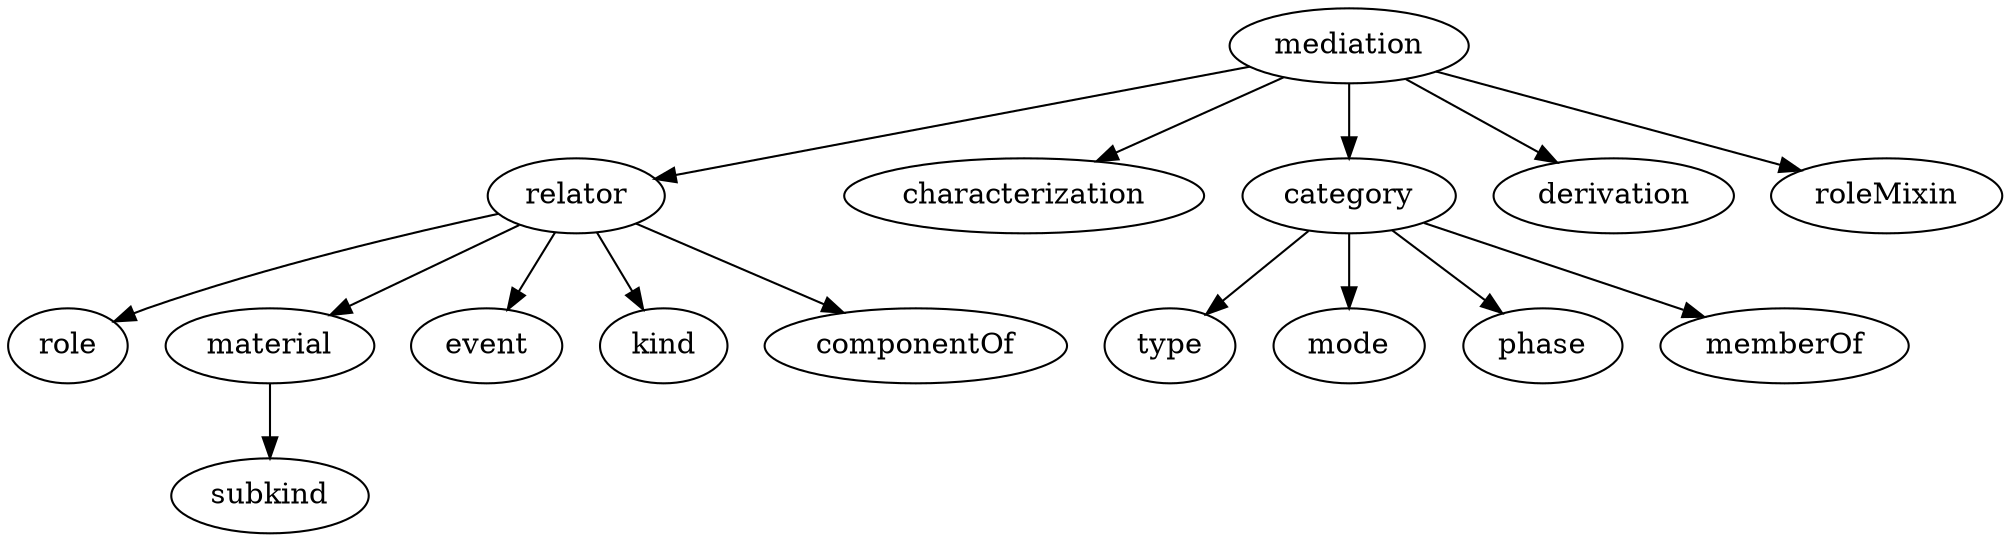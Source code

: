 strict digraph  {
mediation;
relator;
characterization;
category;
derivation;
roleMixin;
role;
material;
event;
kind;
componentOf;
subkind;
type;
mode;
phase;
memberOf;
mediation -> relator;
mediation -> characterization;
mediation -> category;
mediation -> derivation;
mediation -> roleMixin;
relator -> role;
relator -> material;
relator -> event;
relator -> kind;
relator -> componentOf;
category -> type;
category -> mode;
category -> phase;
category -> memberOf;
material -> subkind;
}
